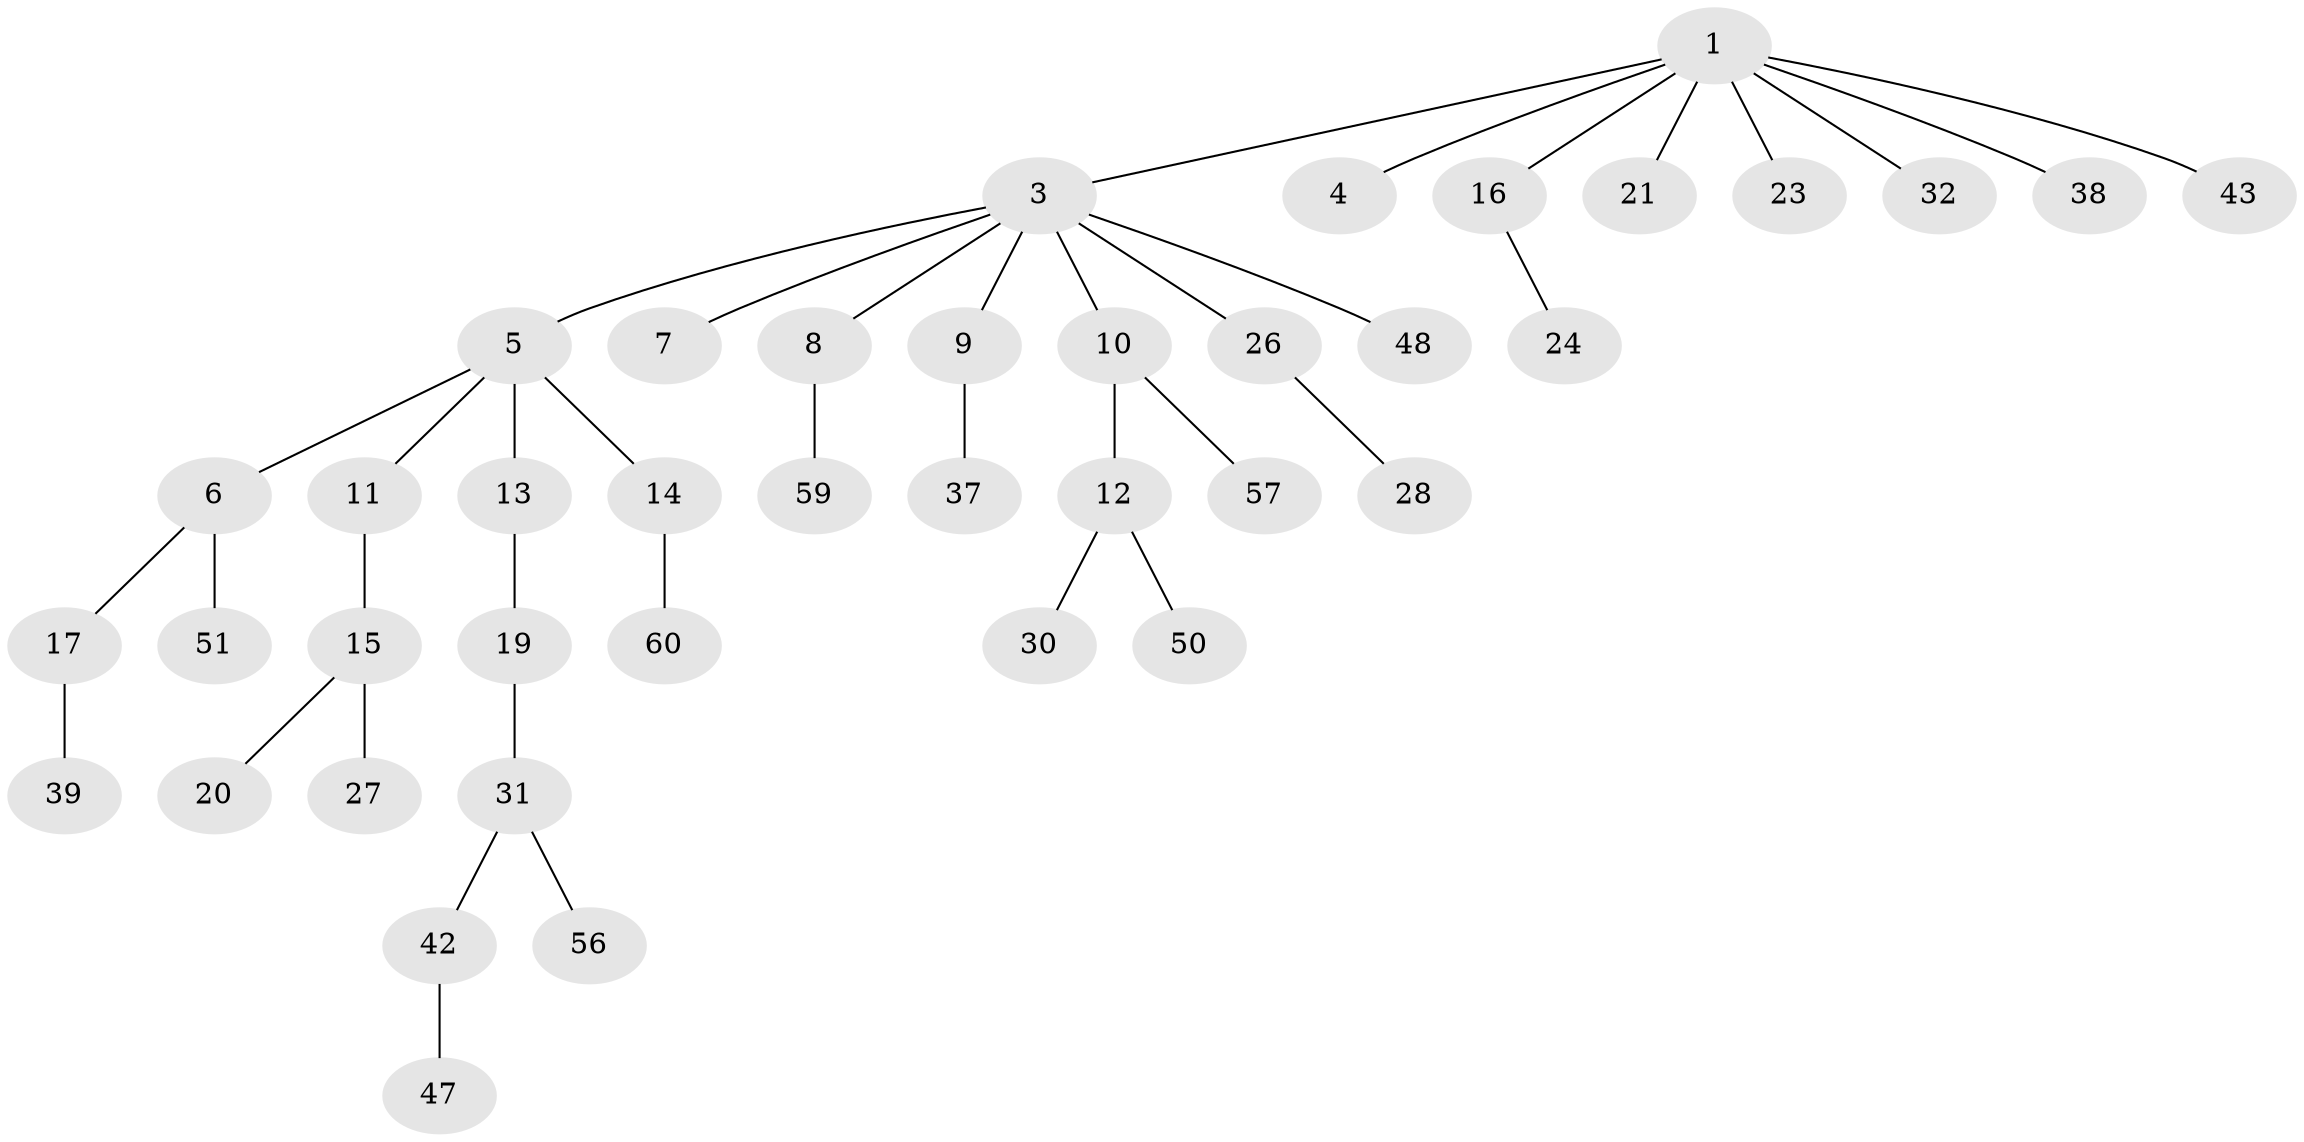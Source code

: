 // Generated by graph-tools (version 1.1) at 2025/24/03/03/25 07:24:07]
// undirected, 40 vertices, 39 edges
graph export_dot {
graph [start="1"]
  node [color=gray90,style=filled];
  1 [super="+2"];
  3 [super="+29"];
  4;
  5 [super="+35"];
  6 [super="+54"];
  7;
  8 [super="+45"];
  9 [super="+46"];
  10 [super="+36"];
  11;
  12 [super="+22"];
  13;
  14 [super="+18"];
  15 [super="+58"];
  16 [super="+49"];
  17;
  19 [super="+34"];
  20 [super="+25"];
  21 [super="+40"];
  23;
  24;
  26 [super="+55"];
  27;
  28 [super="+53"];
  30;
  31 [super="+33"];
  32 [super="+52"];
  37;
  38;
  39 [super="+41"];
  42 [super="+44"];
  43;
  47;
  48;
  50;
  51;
  56;
  57;
  59;
  60;
  1 -- 3;
  1 -- 16;
  1 -- 32;
  1 -- 4;
  1 -- 21;
  1 -- 38;
  1 -- 23;
  1 -- 43;
  3 -- 5;
  3 -- 7;
  3 -- 8;
  3 -- 9;
  3 -- 10;
  3 -- 26;
  3 -- 48;
  5 -- 6;
  5 -- 11;
  5 -- 13;
  5 -- 14;
  6 -- 17;
  6 -- 51;
  8 -- 59;
  9 -- 37;
  10 -- 12;
  10 -- 57;
  11 -- 15;
  12 -- 30;
  12 -- 50;
  13 -- 19;
  14 -- 60;
  15 -- 20;
  15 -- 27;
  16 -- 24;
  17 -- 39;
  19 -- 31;
  26 -- 28;
  31 -- 56;
  31 -- 42;
  42 -- 47;
}
